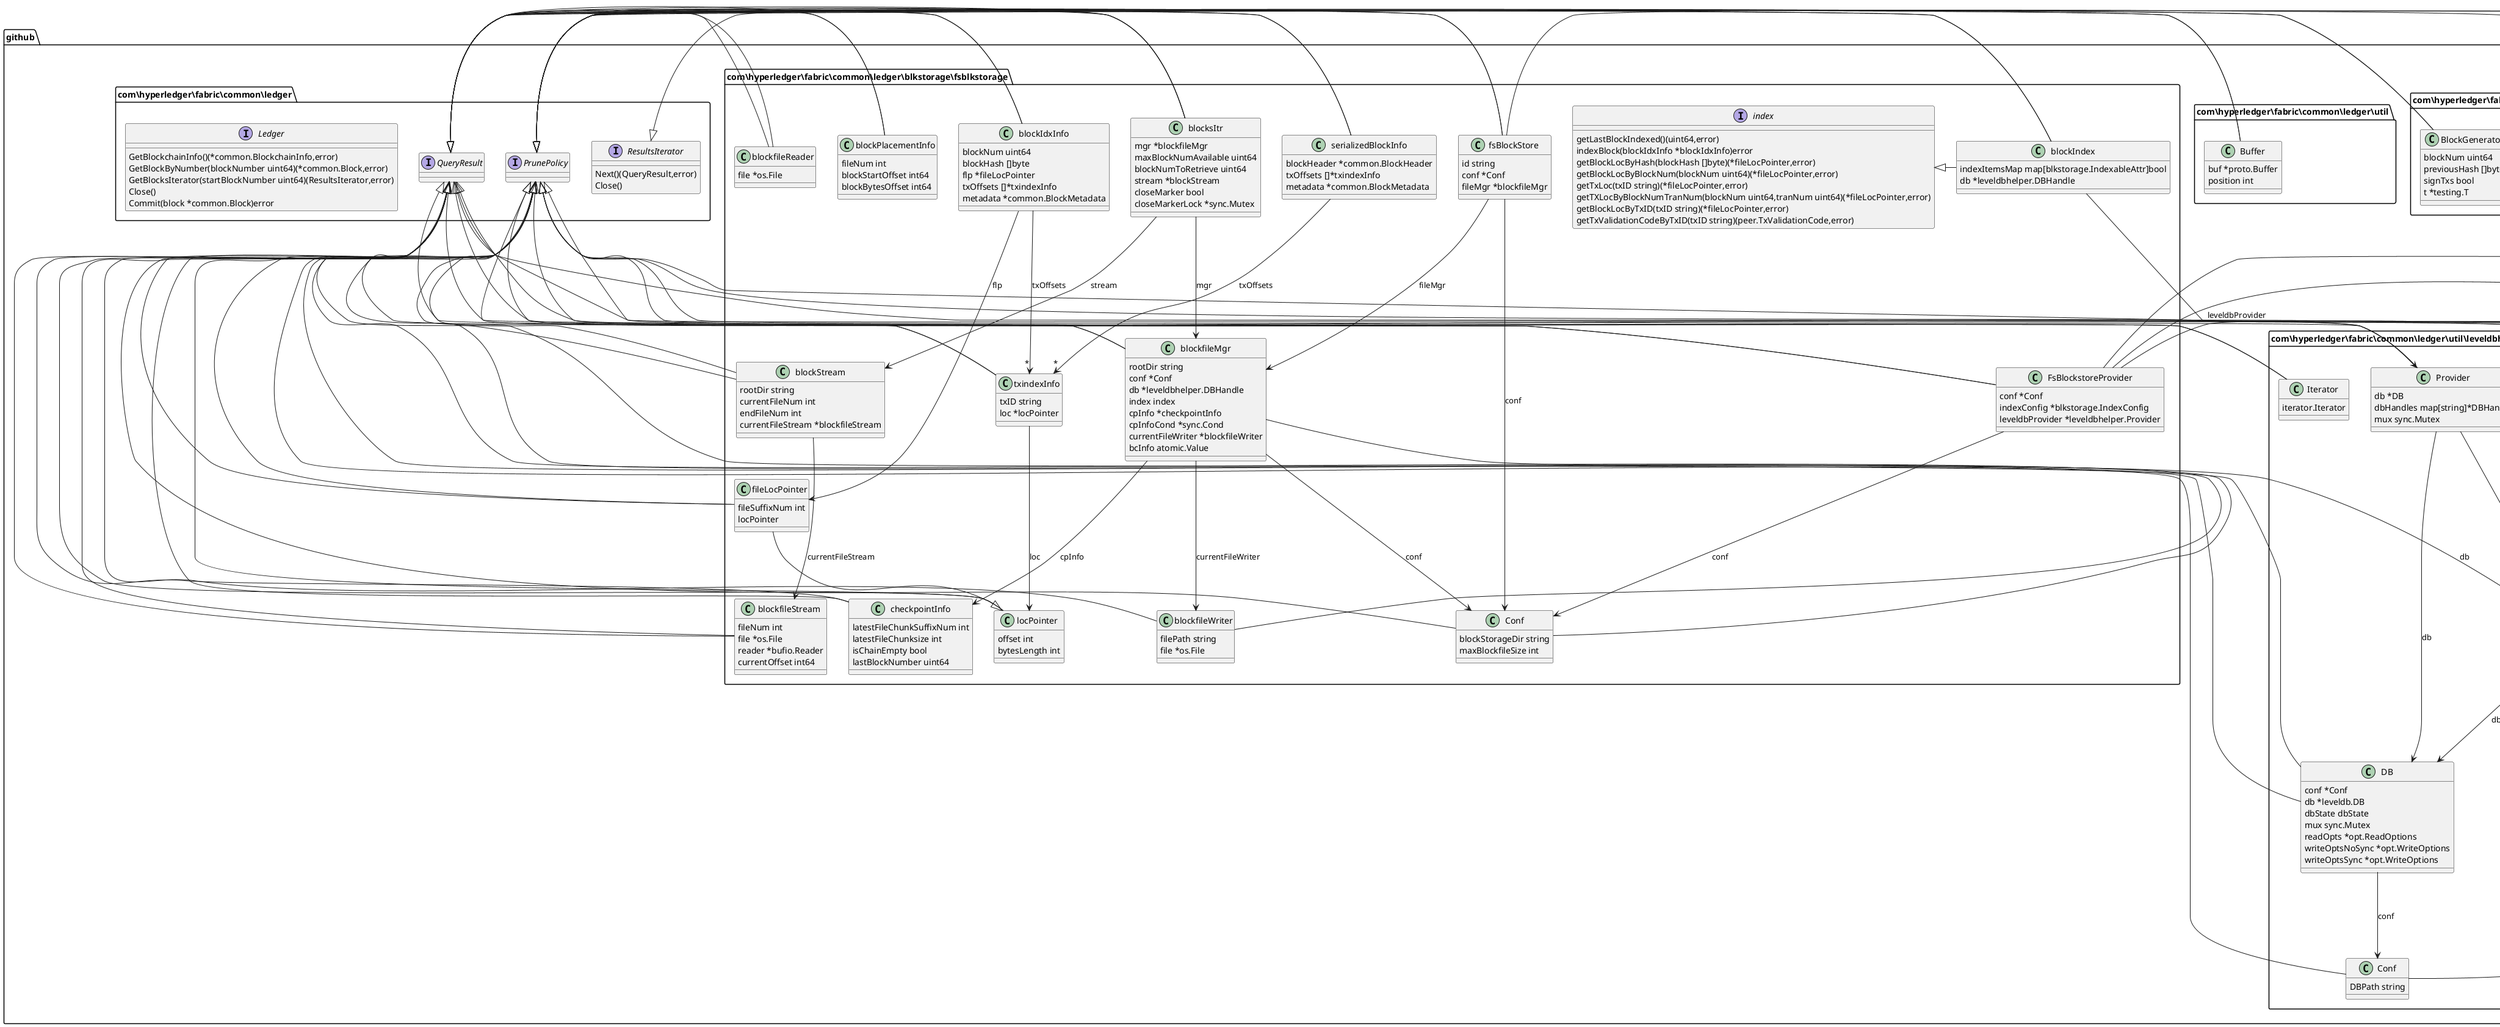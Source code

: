 @startuml
namespace github.com\\hyperledger\\fabric\\common\\ledger\\blkstorage {
 class IndexConfig {
  AttrsToIndex []IndexableAttr
}
}
namespace github.com\\hyperledger\\fabric\\common\\ledger\\blkstorage\\fsblkstorage {
 class serializedBlockInfo {
  blockHeader *common.BlockHeader
  txOffsets []*txindexInfo
  metadata *common.BlockMetadata
}
}
namespace github.com\\hyperledger\\fabric\\common\\ledger\\blkstorage\\fsblkstorage {
 class txindexInfo {
  txID string
  loc *locPointer
}
}
namespace github.com\\hyperledger\\fabric\\common\\ledger\\blkstorage\\fsblkstorage {
 class blockfileStream {
  fileNum int
  file *os.File
  reader *bufio.Reader
  currentOffset int64
}
}
namespace github.com\\hyperledger\\fabric\\common\\ledger\\blkstorage\\fsblkstorage {
 class blockStream {
  rootDir string
  currentFileNum int
  endFileNum int
  currentFileStream *blockfileStream
}
}
namespace github.com\\hyperledger\\fabric\\common\\ledger\\blkstorage\\fsblkstorage {
 class blockPlacementInfo {
  fileNum int
  blockStartOffset int64
  blockBytesOffset int64
}
}
namespace github.com\\hyperledger\\fabric\\common\\ledger\\blkstorage\\fsblkstorage {
 class blockfileMgr {
  rootDir string
  conf *Conf
  db *leveldbhelper.DBHandle
  index index
  cpInfo *checkpointInfo
  cpInfoCond *sync.Cond
  currentFileWriter *blockfileWriter
  bcInfo atomic.Value
}
}
namespace github.com\\hyperledger\\fabric\\common\\ledger\\blkstorage\\fsblkstorage {
 class checkpointInfo {
  latestFileChunkSuffixNum int
  latestFileChunksize int
  isChainEmpty bool
  lastBlockNumber uint64
}
}
namespace github.com\\hyperledger\\fabric\\common\\ledger\\blkstorage\\fsblkstorage {
 class blockfileWriter {
  filePath string
  file *os.File
}
}
namespace github.com\\hyperledger\\fabric\\common\\ledger\\blkstorage\\fsblkstorage {
 class blockfileReader {
  file *os.File
}
}
namespace github.com\\hyperledger\\fabric\\common\\ledger\\blkstorage\\fsblkstorage {
 class blockIdxInfo {
  blockNum uint64
  blockHash []byte
  flp *fileLocPointer
  txOffsets []*txindexInfo
  metadata *common.BlockMetadata
}
}
namespace github.com\\hyperledger\\fabric\\common\\ledger\\blkstorage\\fsblkstorage {
 class blockIndex {
  indexItemsMap map[blkstorage.IndexableAttr]bool
  db *leveldbhelper.DBHandle
}
}
namespace github.com\\hyperledger\\fabric\\common\\ledger\\blkstorage\\fsblkstorage {
 class locPointer {
  offset int
  bytesLength int
}
}
namespace github.com\\hyperledger\\fabric\\common\\ledger\\blkstorage\\fsblkstorage {
 class fileLocPointer {
  fileSuffixNum int
  locPointer
}
}
namespace github.com\\hyperledger\\fabric\\common\\ledger\\blkstorage\\fsblkstorage {
 class blocksItr {
  mgr *blockfileMgr
  maxBlockNumAvailable uint64
  blockNumToRetrieve uint64
  stream *blockStream
  closeMarker bool
  closeMarkerLock *sync.Mutex
}
}
namespace github.com\\hyperledger\\fabric\\common\\ledger\\blkstorage\\fsblkstorage {
 class Conf {
  blockStorageDir string
  maxBlockfileSize int
}
}
namespace github.com\\hyperledger\\fabric\\common\\ledger\\blkstorage\\fsblkstorage {
 class fsBlockStore {
  id string
  conf *Conf
  fileMgr *blockfileMgr
}
}
namespace github.com\\hyperledger\\fabric\\common\\ledger\\blkstorage\\fsblkstorage {
 class FsBlockstoreProvider {
  conf *Conf
  indexConfig *blkstorage.IndexConfig
  leveldbProvider *leveldbhelper.Provider
}
}
namespace github.com\\hyperledger\\fabric\\common\\ledger\\testutil {
 class BlockGenerator {
  blockNum uint64
  previousHash []byte
  signTxs bool
  t *testing.T
}
}
namespace github.com\\hyperledger\\fabric\\common\\ledger\\util\\leveldbhelper {
 class Conf {
  DBPath string
}
}
namespace github.com\\hyperledger\\fabric\\common\\ledger\\util\\leveldbhelper {
 class DB {
  conf *Conf
  db *leveldb.DB
  dbState dbState
  mux sync.Mutex
  readOpts *opt.ReadOptions
  writeOptsNoSync *opt.WriteOptions
  writeOptsSync *opt.WriteOptions
}
}
namespace github.com\\hyperledger\\fabric\\common\\ledger\\util\\leveldbhelper {
 class Provider {
  db *DB
  dbHandles map[string]*DBHandle
  mux sync.Mutex
}
}
namespace github.com\\hyperledger\\fabric\\common\\ledger\\util\\leveldbhelper {
 class DBHandle {
  dbName string
  db *DB
}
}
namespace github.com\\hyperledger\\fabric\\common\\ledger\\util\\leveldbhelper {
 class UpdateBatch {
  KVs map[string][]byte
}
}
namespace github.com\\hyperledger\\fabric\\common\\ledger\\util\\leveldbhelper {
 class Iterator {
  iterator.Iterator
}
}
namespace github.com\\hyperledger\\fabric\\common\\ledger\\util {
 class Buffer {
  buf *proto.Buffer
  position int
}
}
namespace github.com\\hyperledger\\fabric\\common\\ledger\\blkstorage {
 interface BlockStoreProvider  {
  CreateBlockStore(ledgerid string)(BlockStore,error)
  OpenBlockStore(ledgerid string)(BlockStore,error)
  Exists(ledgerid string)(bool,error)
  List()([]string,error)
  Close()
}
}
namespace github.com\\hyperledger\\fabric\\common\\ledger\\blkstorage {
 interface BlockStore  {
  AddBlock(block *common.Block)error
  GetBlockchainInfo()(*common.BlockchainInfo,error)
  RetrieveBlocks(startNum uint64)(ledger.ResultsIterator,error)
  RetrieveBlockByHash(blockHash []byte)(*common.Block,error)
  RetrieveBlockByNumber(blockNum uint64)(*common.Block,error)
  RetrieveTxByID(txID string)(*common.Envelope,error)
  RetrieveTxByBlockNumTranNum(blockNum uint64,tranNum uint64)(*common.Envelope,error)
  RetrieveBlockByTxID(txID string)(*common.Block,error)
  RetrieveTxValidationCodeByTxID(txID string)(peer.TxValidationCode,error)
  Shutdown()
}
}
namespace github.com\\hyperledger\\fabric\\common\\ledger\\blkstorage\\fsblkstorage {
 interface index  {
  getLastBlockIndexed()(uint64,error)
  indexBlock(blockIdxInfo *blockIdxInfo)error
  getBlockLocByHash(blockHash []byte)(*fileLocPointer,error)
  getBlockLocByBlockNum(blockNum uint64)(*fileLocPointer,error)
  getTxLoc(txID string)(*fileLocPointer,error)
  getTXLocByBlockNumTranNum(blockNum uint64,tranNum uint64)(*fileLocPointer,error)
  getBlockLocByTxID(txID string)(*fileLocPointer,error)
  getTxValidationCodeByTxID(txID string)(peer.TxValidationCode,error)
}
}
namespace github.com\\hyperledger\\fabric\\common\\ledger {
 interface Ledger  {
  GetBlockchainInfo()(*common.BlockchainInfo,error)
  GetBlockByNumber(blockNumber uint64)(*common.Block,error)
  GetBlocksIterator(startBlockNumber uint64)(ResultsIterator,error)
  Close()
  Commit(block *common.Block)error
}
}
namespace github.com\\hyperledger\\fabric\\common\\ledger {
 interface ResultsIterator  {
  Next()(QueryResult,error)
  Close()
}
}
namespace github.com\\hyperledger\\fabric\\common\\ledger {
 interface QueryResult  {
}
}
namespace github.com\\hyperledger\\fabric\\common\\ledger {
 interface PrunePolicy  {
}
}
github.com\\hyperledger\\fabric\\common\\ledger\\blkstorage\\fsblkstorage.serializedBlockInfo ---> "*" github.com\\hyperledger\\fabric\\common\\ledger\\blkstorage\\fsblkstorage.txindexInfo : txOffsets
github.com\\hyperledger\\fabric\\common\\ledger\\blkstorage\\fsblkstorage.txindexInfo ---> github.com\\hyperledger\\fabric\\common\\ledger\\blkstorage\\fsblkstorage.locPointer : loc
github.com\\hyperledger\\fabric\\common\\ledger\\blkstorage\\fsblkstorage.blockStream ---> github.com\\hyperledger\\fabric\\common\\ledger\\blkstorage\\fsblkstorage.blockfileStream : currentFileStream
github.com\\hyperledger\\fabric\\common\\ledger\\blkstorage\\fsblkstorage.blockfileMgr ---> github.com\\hyperledger\\fabric\\common\\ledger\\blkstorage\\fsblkstorage.Conf : conf
github.com\\hyperledger\\fabric\\common\\ledger\\blkstorage\\fsblkstorage.blockfileMgr ---> github.com\\hyperledger\\fabric\\common\\ledger\\util\\leveldbhelper.DBHandle : db
github.com\\hyperledger\\fabric\\common\\ledger\\blkstorage\\fsblkstorage.blockfileMgr ---> github.com\\hyperledger\\fabric\\common\\ledger\\blkstorage\\fsblkstorage.checkpointInfo : cpInfo
github.com\\hyperledger\\fabric\\common\\ledger\\blkstorage\\fsblkstorage.blockfileMgr ---> github.com\\hyperledger\\fabric\\common\\ledger\\blkstorage\\fsblkstorage.blockfileWriter : currentFileWriter
github.com\\hyperledger\\fabric\\common\\ledger\\blkstorage\\fsblkstorage.blockIdxInfo ---> github.com\\hyperledger\\fabric\\common\\ledger\\blkstorage\\fsblkstorage.fileLocPointer : flp
github.com\\hyperledger\\fabric\\common\\ledger\\blkstorage\\fsblkstorage.blockIdxInfo ---> "*" github.com\\hyperledger\\fabric\\common\\ledger\\blkstorage\\fsblkstorage.txindexInfo : txOffsets
github.com\\hyperledger\\fabric\\common\\ledger\\blkstorage\\fsblkstorage.blockIndex ---> github.com\\hyperledger\\fabric\\common\\ledger\\util\\leveldbhelper.DBHandle : db
github.com\\hyperledger\\fabric\\common\\ledger\\blkstorage\\fsblkstorage.fileLocPointer -|> github.com\\hyperledger\\fabric\\common\\ledger\\blkstorage\\fsblkstorage.locPointer
github.com\\hyperledger\\fabric\\common\\ledger\\blkstorage\\fsblkstorage.blocksItr ---> github.com\\hyperledger\\fabric\\common\\ledger\\blkstorage\\fsblkstorage.blockfileMgr : mgr
github.com\\hyperledger\\fabric\\common\\ledger\\blkstorage\\fsblkstorage.blocksItr ---> github.com\\hyperledger\\fabric\\common\\ledger\\blkstorage\\fsblkstorage.blockStream : stream
github.com\\hyperledger\\fabric\\common\\ledger\\blkstorage\\fsblkstorage.fsBlockStore ---> github.com\\hyperledger\\fabric\\common\\ledger\\blkstorage\\fsblkstorage.Conf : conf
github.com\\hyperledger\\fabric\\common\\ledger\\blkstorage\\fsblkstorage.fsBlockStore ---> github.com\\hyperledger\\fabric\\common\\ledger\\blkstorage\\fsblkstorage.blockfileMgr : fileMgr
github.com\\hyperledger\\fabric\\common\\ledger\\blkstorage\\fsblkstorage.FsBlockstoreProvider ---> github.com\\hyperledger\\fabric\\common\\ledger\\blkstorage\\fsblkstorage.Conf : conf
github.com\\hyperledger\\fabric\\common\\ledger\\blkstorage\\fsblkstorage.FsBlockstoreProvider ---> github.com\\hyperledger\\fabric\\common\\ledger\\blkstorage.IndexConfig : indexConfig
github.com\\hyperledger\\fabric\\common\\ledger\\blkstorage\\fsblkstorage.FsBlockstoreProvider ---> github.com\\hyperledger\\fabric\\common\\ledger\\util\\leveldbhelper.Provider : leveldbProvider
github.com\\hyperledger\\fabric\\common\\ledger\\util\\leveldbhelper.DB ---> github.com\\hyperledger\\fabric\\common\\ledger\\util\\leveldbhelper.Conf : conf
github.com\\hyperledger\\fabric\\common\\ledger\\util\\leveldbhelper.Provider ---> github.com\\hyperledger\\fabric\\common\\ledger\\util\\leveldbhelper.DB : db
github.com\\hyperledger\\fabric\\common\\ledger\\util\\leveldbhelper.Provider ---> "*" github.com\\hyperledger\\fabric\\common\\ledger\\util\\leveldbhelper.DBHandle : dbHandles
github.com\\hyperledger\\fabric\\common\\ledger\\util\\leveldbhelper.DBHandle ---> github.com\\hyperledger\\fabric\\common\\ledger\\util\\leveldbhelper.DB : db
github.com\\hyperledger\\fabric\\common\\ledger\\blkstorage.BlockStoreProvider <|- github.com\\hyperledger\\fabric\\common\\ledger\\blkstorage\\fsblkstorage.FsBlockstoreProvider
github.com\\hyperledger\\fabric\\common\\ledger\\blkstorage.BlockStore <|- github.com\\hyperledger\\fabric\\common\\ledger\\blkstorage\\fsblkstorage.fsBlockStore
github.com\\hyperledger\\fabric\\common\\ledger\\blkstorage\\fsblkstorage.index <|- github.com\\hyperledger\\fabric\\common\\ledger\\blkstorage\\fsblkstorage.blockIndex
github.com\\hyperledger\\fabric\\common\\ledger.ResultsIterator <|- github.com\\hyperledger\\fabric\\common\\ledger\\blkstorage\\fsblkstorage.blocksItr
github.com\\hyperledger\\fabric\\common\\ledger.QueryResult <|- github.com\\hyperledger\\fabric\\common\\ledger\\blkstorage.IndexConfig
github.com\\hyperledger\\fabric\\common\\ledger.QueryResult <|- github.com\\hyperledger\\fabric\\common\\ledger\\blkstorage\\fsblkstorage.serializedBlockInfo
github.com\\hyperledger\\fabric\\common\\ledger.QueryResult <|- github.com\\hyperledger\\fabric\\common\\ledger\\blkstorage\\fsblkstorage.txindexInfo
github.com\\hyperledger\\fabric\\common\\ledger.QueryResult <|- github.com\\hyperledger\\fabric\\common\\ledger\\blkstorage\\fsblkstorage.blockfileStream
github.com\\hyperledger\\fabric\\common\\ledger.QueryResult <|- github.com\\hyperledger\\fabric\\common\\ledger\\blkstorage\\fsblkstorage.blockStream
github.com\\hyperledger\\fabric\\common\\ledger.QueryResult <|- github.com\\hyperledger\\fabric\\common\\ledger\\blkstorage\\fsblkstorage.blockPlacementInfo
github.com\\hyperledger\\fabric\\common\\ledger.QueryResult <|- github.com\\hyperledger\\fabric\\common\\ledger\\blkstorage\\fsblkstorage.blockfileMgr
github.com\\hyperledger\\fabric\\common\\ledger.QueryResult <|- github.com\\hyperledger\\fabric\\common\\ledger\\blkstorage\\fsblkstorage.checkpointInfo
github.com\\hyperledger\\fabric\\common\\ledger.QueryResult <|- github.com\\hyperledger\\fabric\\common\\ledger\\blkstorage\\fsblkstorage.blockfileWriter
github.com\\hyperledger\\fabric\\common\\ledger.QueryResult <|- github.com\\hyperledger\\fabric\\common\\ledger\\blkstorage\\fsblkstorage.blockfileReader
github.com\\hyperledger\\fabric\\common\\ledger.QueryResult <|- github.com\\hyperledger\\fabric\\common\\ledger\\blkstorage\\fsblkstorage.blockIdxInfo
github.com\\hyperledger\\fabric\\common\\ledger.QueryResult <|- github.com\\hyperledger\\fabric\\common\\ledger\\blkstorage\\fsblkstorage.blockIndex
github.com\\hyperledger\\fabric\\common\\ledger.QueryResult <|- github.com\\hyperledger\\fabric\\common\\ledger\\blkstorage\\fsblkstorage.locPointer
github.com\\hyperledger\\fabric\\common\\ledger.QueryResult <|- github.com\\hyperledger\\fabric\\common\\ledger\\blkstorage\\fsblkstorage.fileLocPointer
github.com\\hyperledger\\fabric\\common\\ledger.QueryResult <|- github.com\\hyperledger\\fabric\\common\\ledger\\blkstorage\\fsblkstorage.blocksItr
github.com\\hyperledger\\fabric\\common\\ledger.QueryResult <|- github.com\\hyperledger\\fabric\\common\\ledger\\blkstorage\\fsblkstorage.Conf
github.com\\hyperledger\\fabric\\common\\ledger.QueryResult <|- github.com\\hyperledger\\fabric\\common\\ledger\\blkstorage\\fsblkstorage.fsBlockStore
github.com\\hyperledger\\fabric\\common\\ledger.QueryResult <|- github.com\\hyperledger\\fabric\\common\\ledger\\blkstorage\\fsblkstorage.FsBlockstoreProvider
github.com\\hyperledger\\fabric\\common\\ledger.QueryResult <|- github.com\\hyperledger\\fabric\\common\\ledger\\testutil.BlockGenerator
github.com\\hyperledger\\fabric\\common\\ledger.QueryResult <|- github.com\\hyperledger\\fabric\\common\\ledger\\util\\leveldbhelper.Conf
github.com\\hyperledger\\fabric\\common\\ledger.QueryResult <|- github.com\\hyperledger\\fabric\\common\\ledger\\util\\leveldbhelper.DB
github.com\\hyperledger\\fabric\\common\\ledger.QueryResult <|- github.com\\hyperledger\\fabric\\common\\ledger\\util\\leveldbhelper.Provider
github.com\\hyperledger\\fabric\\common\\ledger.QueryResult <|- github.com\\hyperledger\\fabric\\common\\ledger\\util\\leveldbhelper.DBHandle
github.com\\hyperledger\\fabric\\common\\ledger.QueryResult <|- github.com\\hyperledger\\fabric\\common\\ledger\\util\\leveldbhelper.UpdateBatch
github.com\\hyperledger\\fabric\\common\\ledger.QueryResult <|- github.com\\hyperledger\\fabric\\common\\ledger\\util\\leveldbhelper.Iterator
github.com\\hyperledger\\fabric\\common\\ledger.QueryResult <|- github.com\\hyperledger\\fabric\\common\\ledger\\util.Buffer
github.com\\hyperledger\\fabric\\common\\ledger.PrunePolicy <|- github.com\\hyperledger\\fabric\\common\\ledger\\blkstorage.IndexConfig
github.com\\hyperledger\\fabric\\common\\ledger.PrunePolicy <|- github.com\\hyperledger\\fabric\\common\\ledger\\blkstorage\\fsblkstorage.serializedBlockInfo
github.com\\hyperledger\\fabric\\common\\ledger.PrunePolicy <|- github.com\\hyperledger\\fabric\\common\\ledger\\blkstorage\\fsblkstorage.txindexInfo
github.com\\hyperledger\\fabric\\common\\ledger.PrunePolicy <|- github.com\\hyperledger\\fabric\\common\\ledger\\blkstorage\\fsblkstorage.blockfileStream
github.com\\hyperledger\\fabric\\common\\ledger.PrunePolicy <|- github.com\\hyperledger\\fabric\\common\\ledger\\blkstorage\\fsblkstorage.blockStream
github.com\\hyperledger\\fabric\\common\\ledger.PrunePolicy <|- github.com\\hyperledger\\fabric\\common\\ledger\\blkstorage\\fsblkstorage.blockPlacementInfo
github.com\\hyperledger\\fabric\\common\\ledger.PrunePolicy <|- github.com\\hyperledger\\fabric\\common\\ledger\\blkstorage\\fsblkstorage.blockfileMgr
github.com\\hyperledger\\fabric\\common\\ledger.PrunePolicy <|- github.com\\hyperledger\\fabric\\common\\ledger\\blkstorage\\fsblkstorage.checkpointInfo
github.com\\hyperledger\\fabric\\common\\ledger.PrunePolicy <|- github.com\\hyperledger\\fabric\\common\\ledger\\blkstorage\\fsblkstorage.blockfileWriter
github.com\\hyperledger\\fabric\\common\\ledger.PrunePolicy <|- github.com\\hyperledger\\fabric\\common\\ledger\\blkstorage\\fsblkstorage.blockfileReader
github.com\\hyperledger\\fabric\\common\\ledger.PrunePolicy <|- github.com\\hyperledger\\fabric\\common\\ledger\\blkstorage\\fsblkstorage.blockIdxInfo
github.com\\hyperledger\\fabric\\common\\ledger.PrunePolicy <|- github.com\\hyperledger\\fabric\\common\\ledger\\blkstorage\\fsblkstorage.blockIndex
github.com\\hyperledger\\fabric\\common\\ledger.PrunePolicy <|- github.com\\hyperledger\\fabric\\common\\ledger\\blkstorage\\fsblkstorage.locPointer
github.com\\hyperledger\\fabric\\common\\ledger.PrunePolicy <|- github.com\\hyperledger\\fabric\\common\\ledger\\blkstorage\\fsblkstorage.fileLocPointer
github.com\\hyperledger\\fabric\\common\\ledger.PrunePolicy <|- github.com\\hyperledger\\fabric\\common\\ledger\\blkstorage\\fsblkstorage.blocksItr
github.com\\hyperledger\\fabric\\common\\ledger.PrunePolicy <|- github.com\\hyperledger\\fabric\\common\\ledger\\blkstorage\\fsblkstorage.Conf
github.com\\hyperledger\\fabric\\common\\ledger.PrunePolicy <|- github.com\\hyperledger\\fabric\\common\\ledger\\blkstorage\\fsblkstorage.fsBlockStore
github.com\\hyperledger\\fabric\\common\\ledger.PrunePolicy <|- github.com\\hyperledger\\fabric\\common\\ledger\\blkstorage\\fsblkstorage.FsBlockstoreProvider
github.com\\hyperledger\\fabric\\common\\ledger.PrunePolicy <|- github.com\\hyperledger\\fabric\\common\\ledger\\testutil.BlockGenerator
github.com\\hyperledger\\fabric\\common\\ledger.PrunePolicy <|- github.com\\hyperledger\\fabric\\common\\ledger\\util\\leveldbhelper.Conf
github.com\\hyperledger\\fabric\\common\\ledger.PrunePolicy <|- github.com\\hyperledger\\fabric\\common\\ledger\\util\\leveldbhelper.DB
github.com\\hyperledger\\fabric\\common\\ledger.PrunePolicy <|- github.com\\hyperledger\\fabric\\common\\ledger\\util\\leveldbhelper.Provider
github.com\\hyperledger\\fabric\\common\\ledger.PrunePolicy <|- github.com\\hyperledger\\fabric\\common\\ledger\\util\\leveldbhelper.DBHandle
github.com\\hyperledger\\fabric\\common\\ledger.PrunePolicy <|- github.com\\hyperledger\\fabric\\common\\ledger\\util\\leveldbhelper.UpdateBatch
github.com\\hyperledger\\fabric\\common\\ledger.PrunePolicy <|- github.com\\hyperledger\\fabric\\common\\ledger\\util\\leveldbhelper.Iterator
github.com\\hyperledger\\fabric\\common\\ledger.PrunePolicy <|- github.com\\hyperledger\\fabric\\common\\ledger\\util.Buffer
@enduml